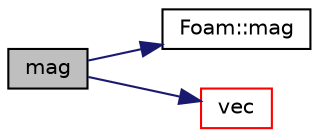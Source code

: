 digraph "mag"
{
  bgcolor="transparent";
  edge [fontname="Helvetica",fontsize="10",labelfontname="Helvetica",labelfontsize="10"];
  node [fontname="Helvetica",fontsize="10",shape=record];
  rankdir="LR";
  Node1 [label="mag",height=0.2,width=0.4,color="black", fillcolor="grey75", style="filled", fontcolor="black"];
  Node1 -> Node2 [color="midnightblue",fontsize="10",style="solid",fontname="Helvetica"];
  Node2 [label="Foam::mag",height=0.2,width=0.4,color="black",URL="$a10909.html#a929da2a3fdcf3dacbbe0487d3a330dae"];
  Node1 -> Node3 [color="midnightblue",fontsize="10",style="solid",fontname="Helvetica"];
  Node3 [label="vec",height=0.2,width=0.4,color="red",URL="$a00620.html#a9c85e25fb010469f9d04cd70d9250419",tooltip="Return the vector (end - start) "];
}
